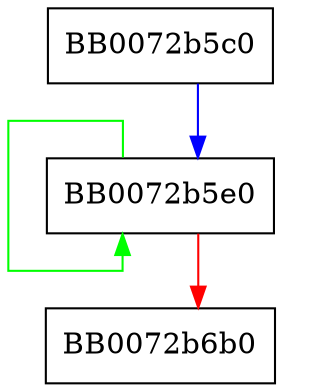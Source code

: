 digraph __rsaz_512_reduce {
  node [shape="box"];
  graph [splines=ortho];
  BB0072b5c0 -> BB0072b5e0 [color="blue"];
  BB0072b5e0 -> BB0072b5e0 [color="green"];
  BB0072b5e0 -> BB0072b6b0 [color="red"];
}